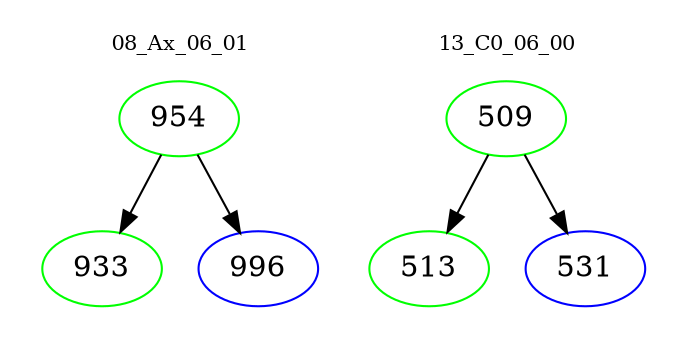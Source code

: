 digraph{
subgraph cluster_0 {
color = white
label = "08_Ax_06_01";
fontsize=10;
T0_954 [label="954", color="green"]
T0_954 -> T0_933 [color="black"]
T0_933 [label="933", color="green"]
T0_954 -> T0_996 [color="black"]
T0_996 [label="996", color="blue"]
}
subgraph cluster_1 {
color = white
label = "13_C0_06_00";
fontsize=10;
T1_509 [label="509", color="green"]
T1_509 -> T1_513 [color="black"]
T1_513 [label="513", color="green"]
T1_509 -> T1_531 [color="black"]
T1_531 [label="531", color="blue"]
}
}
